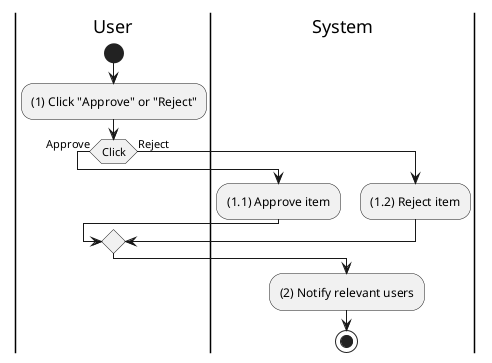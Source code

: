 @startuml production-order-approve
|u|User
|s|System

|u|
start
:(1) Click "Approve" or "Reject";
if (Click) then (Approve)
    |s|
    :(1.1) Approve item;
else (Reject)
    |s|
    :(1.2) Reject item;
endif

:(2) Notify relevant users;
stop
@enduml